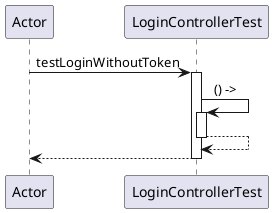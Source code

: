 @startuml
participant Actor
Actor -> LoginControllerTest : testLoginWithoutToken
activate LoginControllerTest
LoginControllerTest -> LoginControllerTest : () ->
activate LoginControllerTest
LoginControllerTest --> LoginControllerTest
deactivate LoginControllerTest
return
@enduml